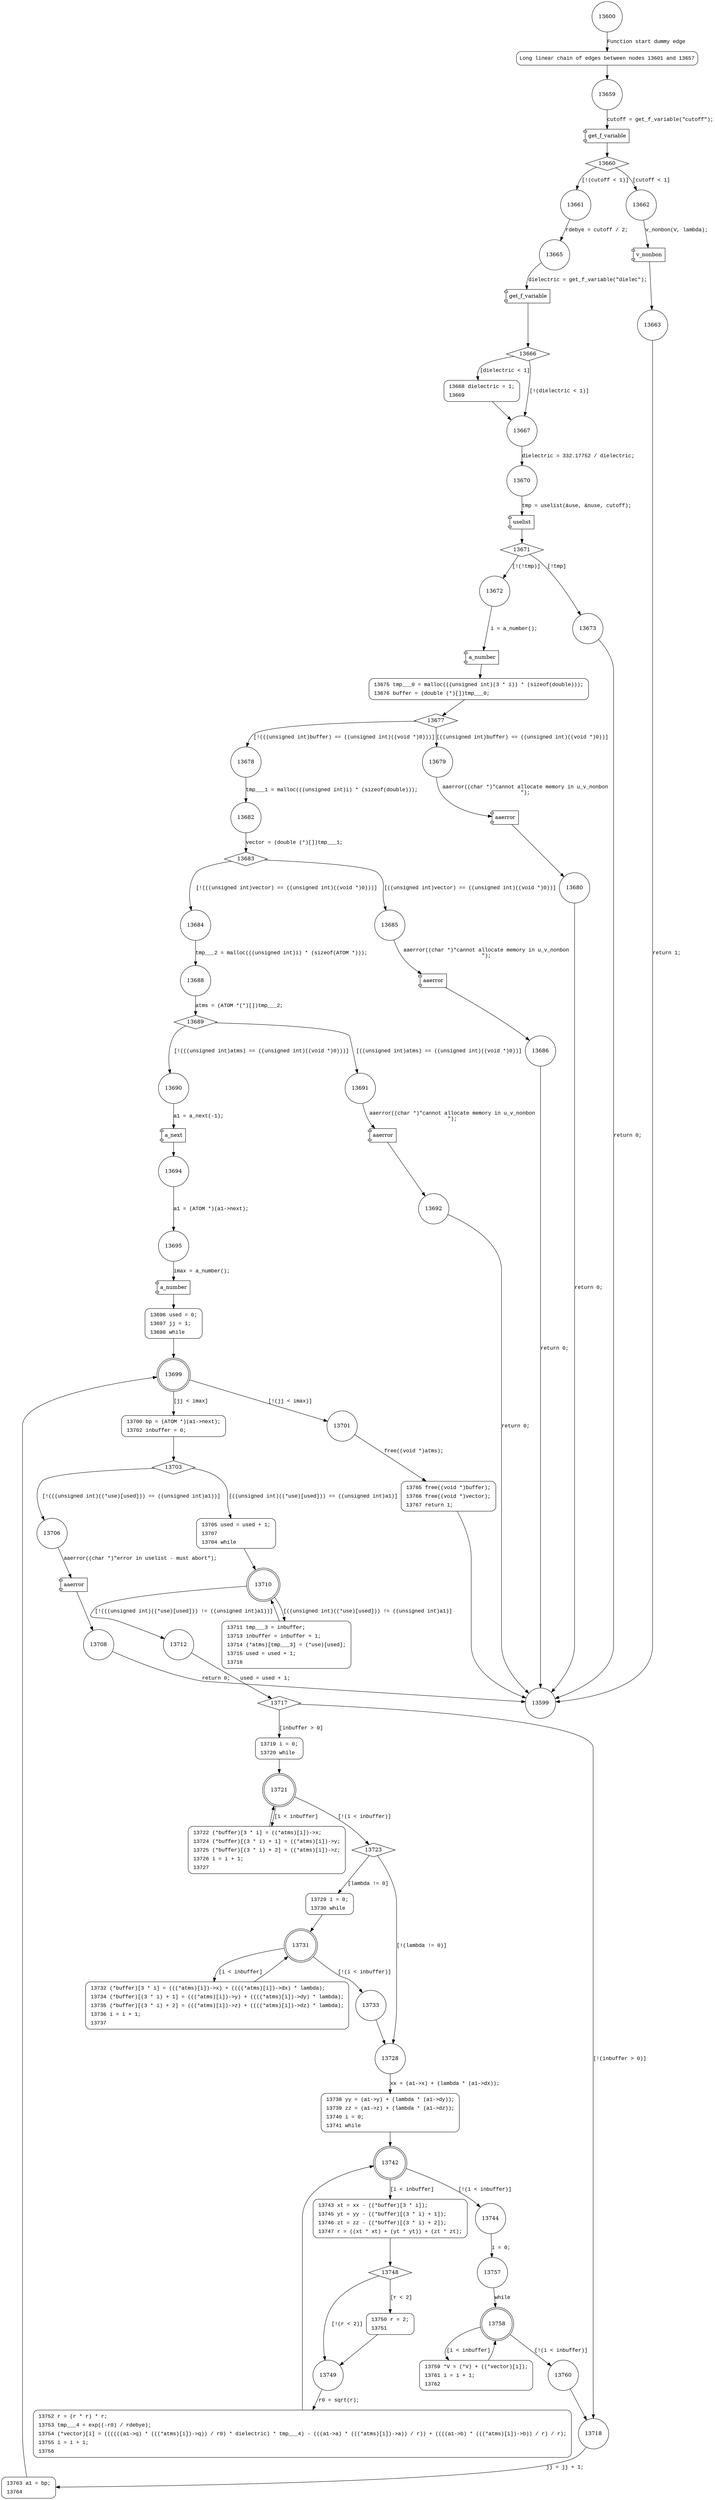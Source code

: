digraph u_v_nonbon {
13600 [shape="circle"]
13601 [shape="circle"]
13659 [shape="circle"]
13660 [shape="diamond"]
13661 [shape="circle"]
13662 [shape="circle"]
13663 [shape="circle"]
13665 [shape="circle"]
13666 [shape="diamond"]
13667 [shape="circle"]
13668 [shape="circle"]
13670 [shape="circle"]
13671 [shape="diamond"]
13672 [shape="circle"]
13673 [shape="circle"]
13675 [shape="circle"]
13677 [shape="diamond"]
13678 [shape="circle"]
13679 [shape="circle"]
13680 [shape="circle"]
13682 [shape="circle"]
13683 [shape="diamond"]
13684 [shape="circle"]
13685 [shape="circle"]
13686 [shape="circle"]
13688 [shape="circle"]
13689 [shape="diamond"]
13690 [shape="circle"]
13691 [shape="circle"]
13692 [shape="circle"]
13694 [shape="circle"]
13695 [shape="circle"]
13696 [shape="circle"]
13699 [shape="doublecircle"]
13701 [shape="circle"]
13700 [shape="circle"]
13703 [shape="diamond"]
13706 [shape="circle"]
13705 [shape="circle"]
13710 [shape="doublecircle"]
13712 [shape="circle"]
13711 [shape="circle"]
13717 [shape="diamond"]
13718 [shape="circle"]
13719 [shape="circle"]
13721 [shape="doublecircle"]
13723 [shape="diamond"]
13722 [shape="circle"]
13728 [shape="circle"]
13729 [shape="circle"]
13731 [shape="doublecircle"]
13733 [shape="circle"]
13732 [shape="circle"]
13738 [shape="circle"]
13742 [shape="doublecircle"]
13744 [shape="circle"]
13743 [shape="circle"]
13748 [shape="diamond"]
13749 [shape="circle"]
13750 [shape="circle"]
13752 [shape="circle"]
13757 [shape="circle"]
13758 [shape="doublecircle"]
13760 [shape="circle"]
13759 [shape="circle"]
13763 [shape="circle"]
13708 [shape="circle"]
13765 [shape="circle"]
13599 [shape="circle"]
13601 [style="filled,bold" penwidth="1" fillcolor="white" fontname="Courier New" shape="Mrecord" label="Long linear chain of edges between nodes 13601 and 13657"]
13601 -> 13659[label=""]
13668 [style="filled,bold" penwidth="1" fillcolor="white" fontname="Courier New" shape="Mrecord" label=<<table border="0" cellborder="0" cellpadding="3" bgcolor="white"><tr><td align="right">13668</td><td align="left">dielectric = 1;</td></tr><tr><td align="right">13669</td><td align="left"></td></tr></table>>]
13668 -> 13667[label=""]
13675 [style="filled,bold" penwidth="1" fillcolor="white" fontname="Courier New" shape="Mrecord" label=<<table border="0" cellborder="0" cellpadding="3" bgcolor="white"><tr><td align="right">13675</td><td align="left">tmp___0 = malloc(((unsigned int)(3 * i)) * (sizeof(double)));</td></tr><tr><td align="right">13676</td><td align="left">buffer = (double (*)[])tmp___0;</td></tr></table>>]
13675 -> 13677[label=""]
13696 [style="filled,bold" penwidth="1" fillcolor="white" fontname="Courier New" shape="Mrecord" label=<<table border="0" cellborder="0" cellpadding="3" bgcolor="white"><tr><td align="right">13696</td><td align="left">used = 0;</td></tr><tr><td align="right">13697</td><td align="left">jj = 1;</td></tr><tr><td align="right">13698</td><td align="left">while</td></tr></table>>]
13696 -> 13699[label=""]
13700 [style="filled,bold" penwidth="1" fillcolor="white" fontname="Courier New" shape="Mrecord" label=<<table border="0" cellborder="0" cellpadding="3" bgcolor="white"><tr><td align="right">13700</td><td align="left">bp = (ATOM *)(a1-&gt;next);</td></tr><tr><td align="right">13702</td><td align="left">inbuffer = 0;</td></tr></table>>]
13700 -> 13703[label=""]
13705 [style="filled,bold" penwidth="1" fillcolor="white" fontname="Courier New" shape="Mrecord" label=<<table border="0" cellborder="0" cellpadding="3" bgcolor="white"><tr><td align="right">13705</td><td align="left">used = used + 1;</td></tr><tr><td align="right">13707</td><td align="left"></td></tr><tr><td align="right">13704</td><td align="left">while</td></tr></table>>]
13705 -> 13710[label=""]
13711 [style="filled,bold" penwidth="1" fillcolor="white" fontname="Courier New" shape="Mrecord" label=<<table border="0" cellborder="0" cellpadding="3" bgcolor="white"><tr><td align="right">13711</td><td align="left">tmp___3 = inbuffer;</td></tr><tr><td align="right">13713</td><td align="left">inbuffer = inbuffer + 1;</td></tr><tr><td align="right">13714</td><td align="left">(*atms)[tmp___3] = (*use)[used];</td></tr><tr><td align="right">13715</td><td align="left">used = used + 1;</td></tr><tr><td align="right">13716</td><td align="left"></td></tr></table>>]
13711 -> 13710[label=""]
13719 [style="filled,bold" penwidth="1" fillcolor="white" fontname="Courier New" shape="Mrecord" label=<<table border="0" cellborder="0" cellpadding="3" bgcolor="white"><tr><td align="right">13719</td><td align="left">i = 0;</td></tr><tr><td align="right">13720</td><td align="left">while</td></tr></table>>]
13719 -> 13721[label=""]
13722 [style="filled,bold" penwidth="1" fillcolor="white" fontname="Courier New" shape="Mrecord" label=<<table border="0" cellborder="0" cellpadding="3" bgcolor="white"><tr><td align="right">13722</td><td align="left">(*buffer)[3 * i] = ((*atms)[i])-&gt;x;</td></tr><tr><td align="right">13724</td><td align="left">(*buffer)[(3 * i) + 1] = ((*atms)[i])-&gt;y;</td></tr><tr><td align="right">13725</td><td align="left">(*buffer)[(3 * i) + 2] = ((*atms)[i])-&gt;z;</td></tr><tr><td align="right">13726</td><td align="left">i = i + 1;</td></tr><tr><td align="right">13727</td><td align="left"></td></tr></table>>]
13722 -> 13721[label=""]
13729 [style="filled,bold" penwidth="1" fillcolor="white" fontname="Courier New" shape="Mrecord" label=<<table border="0" cellborder="0" cellpadding="3" bgcolor="white"><tr><td align="right">13729</td><td align="left">i = 0;</td></tr><tr><td align="right">13730</td><td align="left">while</td></tr></table>>]
13729 -> 13731[label=""]
13732 [style="filled,bold" penwidth="1" fillcolor="white" fontname="Courier New" shape="Mrecord" label=<<table border="0" cellborder="0" cellpadding="3" bgcolor="white"><tr><td align="right">13732</td><td align="left">(*buffer)[3 * i] = (((*atms)[i])-&gt;x) + ((((*atms)[i])-&gt;dx) * lambda);</td></tr><tr><td align="right">13734</td><td align="left">(*buffer)[(3 * i) + 1] = (((*atms)[i])-&gt;y) + ((((*atms)[i])-&gt;dy) * lambda);</td></tr><tr><td align="right">13735</td><td align="left">(*buffer)[(3 * i) + 2] = (((*atms)[i])-&gt;z) + ((((*atms)[i])-&gt;dz) * lambda);</td></tr><tr><td align="right">13736</td><td align="left">i = i + 1;</td></tr><tr><td align="right">13737</td><td align="left"></td></tr></table>>]
13732 -> 13731[label=""]
13738 [style="filled,bold" penwidth="1" fillcolor="white" fontname="Courier New" shape="Mrecord" label=<<table border="0" cellborder="0" cellpadding="3" bgcolor="white"><tr><td align="right">13738</td><td align="left">yy = (a1-&gt;y) + (lambda * (a1-&gt;dy));</td></tr><tr><td align="right">13739</td><td align="left">zz = (a1-&gt;z) + (lambda * (a1-&gt;dz));</td></tr><tr><td align="right">13740</td><td align="left">i = 0;</td></tr><tr><td align="right">13741</td><td align="left">while</td></tr></table>>]
13738 -> 13742[label=""]
13743 [style="filled,bold" penwidth="1" fillcolor="white" fontname="Courier New" shape="Mrecord" label=<<table border="0" cellborder="0" cellpadding="3" bgcolor="white"><tr><td align="right">13743</td><td align="left">xt = xx - ((*buffer)[3 * i]);</td></tr><tr><td align="right">13745</td><td align="left">yt = yy - ((*buffer)[(3 * i) + 1]);</td></tr><tr><td align="right">13746</td><td align="left">zt = zz - ((*buffer)[(3 * i) + 2]);</td></tr><tr><td align="right">13747</td><td align="left">r = ((xt * xt) + (yt * yt)) + (zt * zt);</td></tr></table>>]
13743 -> 13748[label=""]
13750 [style="filled,bold" penwidth="1" fillcolor="white" fontname="Courier New" shape="Mrecord" label=<<table border="0" cellborder="0" cellpadding="3" bgcolor="white"><tr><td align="right">13750</td><td align="left">r = 2;</td></tr><tr><td align="right">13751</td><td align="left"></td></tr></table>>]
13750 -> 13749[label=""]
13752 [style="filled,bold" penwidth="1" fillcolor="white" fontname="Courier New" shape="Mrecord" label=<<table border="0" cellborder="0" cellpadding="3" bgcolor="white"><tr><td align="right">13752</td><td align="left">r = (r * r) * r;</td></tr><tr><td align="right">13753</td><td align="left">tmp___4 = exp((-r0) / rdebye);</td></tr><tr><td align="right">13754</td><td align="left">(*vector)[i] = ((((((a1-&gt;q) * (((*atms)[i])-&gt;q)) / r0) * dielectric) * tmp___4) - (((a1-&gt;a) * (((*atms)[i])-&gt;a)) / r)) + ((((a1-&gt;b) * (((*atms)[i])-&gt;b)) / r) / r);</td></tr><tr><td align="right">13755</td><td align="left">i = i + 1;</td></tr><tr><td align="right">13756</td><td align="left"></td></tr></table>>]
13752 -> 13742[label=""]
13759 [style="filled,bold" penwidth="1" fillcolor="white" fontname="Courier New" shape="Mrecord" label=<<table border="0" cellborder="0" cellpadding="3" bgcolor="white"><tr><td align="right">13759</td><td align="left">*V = (*V) + ((*vector)[i]);</td></tr><tr><td align="right">13761</td><td align="left">i = i + 1;</td></tr><tr><td align="right">13762</td><td align="left"></td></tr></table>>]
13759 -> 13758[label=""]
13763 [style="filled,bold" penwidth="1" fillcolor="white" fontname="Courier New" shape="Mrecord" label=<<table border="0" cellborder="0" cellpadding="3" bgcolor="white"><tr><td align="right">13763</td><td align="left">a1 = bp;</td></tr><tr><td align="right">13764</td><td align="left"></td></tr></table>>]
13763 -> 13699[label=""]
13765 [style="filled,bold" penwidth="1" fillcolor="white" fontname="Courier New" shape="Mrecord" label=<<table border="0" cellborder="0" cellpadding="3" bgcolor="white"><tr><td align="right">13765</td><td align="left">free((void *)buffer);</td></tr><tr><td align="right">13766</td><td align="left">free((void *)vector);</td></tr><tr><td align="right">13767</td><td align="left">return 1;</td></tr></table>>]
13765 -> 13599[label=""]
13600 -> 13601 [label="Function start dummy edge" fontname="Courier New"]
100340 [shape="component" label="get_f_variable"]
13659 -> 100340 [label="cutoff = get_f_variable(\"cutoff\");" fontname="Courier New"]
100340 -> 13660 [label="" fontname="Courier New"]
13660 -> 13661 [label="[!(cutoff < 1)]" fontname="Courier New"]
13660 -> 13662 [label="[cutoff < 1]" fontname="Courier New"]
100341 [shape="component" label="v_nonbon"]
13662 -> 100341 [label="v_nonbon(V, lambda);" fontname="Courier New"]
100341 -> 13663 [label="" fontname="Courier New"]
13661 -> 13665 [label="rdebye = cutoff / 2;" fontname="Courier New"]
100342 [shape="component" label="get_f_variable"]
13665 -> 100342 [label="dielectric = get_f_variable(\"dielec\");" fontname="Courier New"]
100342 -> 13666 [label="" fontname="Courier New"]
13666 -> 13667 [label="[!(dielectric < 1)]" fontname="Courier New"]
13666 -> 13668 [label="[dielectric < 1]" fontname="Courier New"]
13667 -> 13670 [label="dielectric = 332.17752 / dielectric;" fontname="Courier New"]
100343 [shape="component" label="uselist"]
13670 -> 100343 [label="tmp = uselist(&use, &nuse, cutoff);" fontname="Courier New"]
100343 -> 13671 [label="" fontname="Courier New"]
13671 -> 13672 [label="[!(!tmp)]" fontname="Courier New"]
13671 -> 13673 [label="[!tmp]" fontname="Courier New"]
100344 [shape="component" label="a_number"]
13672 -> 100344 [label="i = a_number();" fontname="Courier New"]
100344 -> 13675 [label="" fontname="Courier New"]
13677 -> 13678 [label="[!(((unsigned int)buffer) == ((unsigned int)((void *)0)))]" fontname="Courier New"]
13677 -> 13679 [label="[((unsigned int)buffer) == ((unsigned int)((void *)0))]" fontname="Courier New"]
100345 [shape="component" label="aaerror"]
13679 -> 100345 [label="aaerror((char *)\"cannot allocate memory in u_v_nonbon\n\");" fontname="Courier New"]
100345 -> 13680 [label="" fontname="Courier New"]
13678 -> 13682 [label="tmp___1 = malloc(((unsigned int)i) * (sizeof(double)));" fontname="Courier New"]
13683 -> 13684 [label="[!(((unsigned int)vector) == ((unsigned int)((void *)0)))]" fontname="Courier New"]
13683 -> 13685 [label="[((unsigned int)vector) == ((unsigned int)((void *)0))]" fontname="Courier New"]
100346 [shape="component" label="aaerror"]
13685 -> 100346 [label="aaerror((char *)\"cannot allocate memory in u_v_nonbon\n\");" fontname="Courier New"]
100346 -> 13686 [label="" fontname="Courier New"]
13684 -> 13688 [label="tmp___2 = malloc(((unsigned int)i) * (sizeof(ATOM *)));" fontname="Courier New"]
13689 -> 13690 [label="[!(((unsigned int)atms) == ((unsigned int)((void *)0)))]" fontname="Courier New"]
13689 -> 13691 [label="[((unsigned int)atms) == ((unsigned int)((void *)0))]" fontname="Courier New"]
100347 [shape="component" label="aaerror"]
13691 -> 100347 [label="aaerror((char *)\"cannot allocate memory in u_v_nonbon\n\");" fontname="Courier New"]
100347 -> 13692 [label="" fontname="Courier New"]
100348 [shape="component" label="a_next"]
13690 -> 100348 [label="a1 = a_next(-1);" fontname="Courier New"]
100348 -> 13694 [label="" fontname="Courier New"]
100349 [shape="component" label="a_number"]
13695 -> 100349 [label="imax = a_number();" fontname="Courier New"]
100349 -> 13696 [label="" fontname="Courier New"]
13699 -> 13701 [label="[!(jj < imax)]" fontname="Courier New"]
13699 -> 13700 [label="[jj < imax]" fontname="Courier New"]
13703 -> 13706 [label="[!(((unsigned int)((*use)[used])) == ((unsigned int)a1))]" fontname="Courier New"]
13703 -> 13705 [label="[((unsigned int)((*use)[used])) == ((unsigned int)a1)]" fontname="Courier New"]
13710 -> 13712 [label="[!(((unsigned int)((*use)[used])) != ((unsigned int)a1))]" fontname="Courier New"]
13710 -> 13711 [label="[((unsigned int)((*use)[used])) != ((unsigned int)a1)]" fontname="Courier New"]
13712 -> 13717 [label="used = used + 1;" fontname="Courier New"]
13717 -> 13718 [label="[!(inbuffer > 0)]" fontname="Courier New"]
13717 -> 13719 [label="[inbuffer > 0]" fontname="Courier New"]
13721 -> 13723 [label="[!(i < inbuffer)]" fontname="Courier New"]
13721 -> 13722 [label="[i < inbuffer]" fontname="Courier New"]
13723 -> 13728 [label="[!(lambda != 0)]" fontname="Courier New"]
13723 -> 13729 [label="[lambda != 0]" fontname="Courier New"]
13731 -> 13733 [label="[!(i < inbuffer)]" fontname="Courier New"]
13731 -> 13732 [label="[i < inbuffer]" fontname="Courier New"]
13733 -> 13728 [label="" fontname="Courier New"]
13728 -> 13738 [label="xx = (a1->x) + (lambda * (a1->dx));" fontname="Courier New"]
13742 -> 13744 [label="[!(i < inbuffer)]" fontname="Courier New"]
13742 -> 13743 [label="[i < inbuffer]" fontname="Courier New"]
13748 -> 13749 [label="[!(r < 2)]" fontname="Courier New"]
13748 -> 13750 [label="[r < 2]" fontname="Courier New"]
13749 -> 13752 [label="r0 = sqrt(r);" fontname="Courier New"]
13744 -> 13757 [label="i = 0;" fontname="Courier New"]
13758 -> 13760 [label="[!(i < inbuffer)]" fontname="Courier New"]
13758 -> 13759 [label="[i < inbuffer]" fontname="Courier New"]
13760 -> 13718 [label="" fontname="Courier New"]
13718 -> 13763 [label="jj = jj + 1;" fontname="Courier New"]
100350 [shape="component" label="aaerror"]
13706 -> 100350 [label="aaerror((char *)\"error in uselist - must abort\");" fontname="Courier New"]
100350 -> 13708 [label="" fontname="Courier New"]
13701 -> 13765 [label="free((void *)atms);" fontname="Courier New"]
13663 -> 13599 [label="return 1;" fontname="Courier New"]
13673 -> 13599 [label="return 0;" fontname="Courier New"]
13680 -> 13599 [label="return 0;" fontname="Courier New"]
13682 -> 13683 [label="vector = (double (*)[])tmp___1;" fontname="Courier New"]
13686 -> 13599 [label="return 0;" fontname="Courier New"]
13688 -> 13689 [label="atms = (ATOM *(*)[])tmp___2;" fontname="Courier New"]
13692 -> 13599 [label="return 0;" fontname="Courier New"]
13694 -> 13695 [label="a1 = (ATOM *)(a1->next);" fontname="Courier New"]
13757 -> 13758 [label="while" fontname="Courier New"]
13708 -> 13599 [label="return 0;" fontname="Courier New"]
}